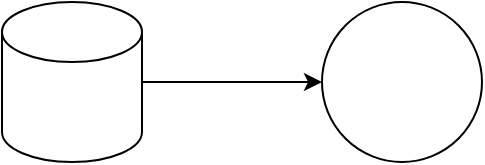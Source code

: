 <mxfile version="16.1.4" type="github">
  <diagram id="Z4nlsFzuIb_d8iARBk1e" name="Page-1">
    <mxGraphModel dx="1422" dy="706" grid="1" gridSize="10" guides="1" tooltips="1" connect="1" arrows="1" fold="1" page="1" pageScale="1" pageWidth="827" pageHeight="1169" math="0" shadow="0">
      <root>
        <mxCell id="0" />
        <mxCell id="1" parent="0" />
        <mxCell id="b752H4AnRtl3ux2CmrhT-1" value="" style="ellipse;whiteSpace=wrap;html=1;aspect=fixed;" vertex="1" parent="1">
          <mxGeometry x="250" y="180" width="80" height="80" as="geometry" />
        </mxCell>
        <mxCell id="b752H4AnRtl3ux2CmrhT-3" style="edgeStyle=orthogonalEdgeStyle;rounded=0;orthogonalLoop=1;jettySize=auto;html=1;" edge="1" parent="1" source="b752H4AnRtl3ux2CmrhT-2" target="b752H4AnRtl3ux2CmrhT-1">
          <mxGeometry relative="1" as="geometry" />
        </mxCell>
        <mxCell id="b752H4AnRtl3ux2CmrhT-2" value="" style="shape=cylinder3;whiteSpace=wrap;html=1;boundedLbl=1;backgroundOutline=1;size=15;" vertex="1" parent="1">
          <mxGeometry x="90" y="180" width="70" height="80" as="geometry" />
        </mxCell>
      </root>
    </mxGraphModel>
  </diagram>
</mxfile>
